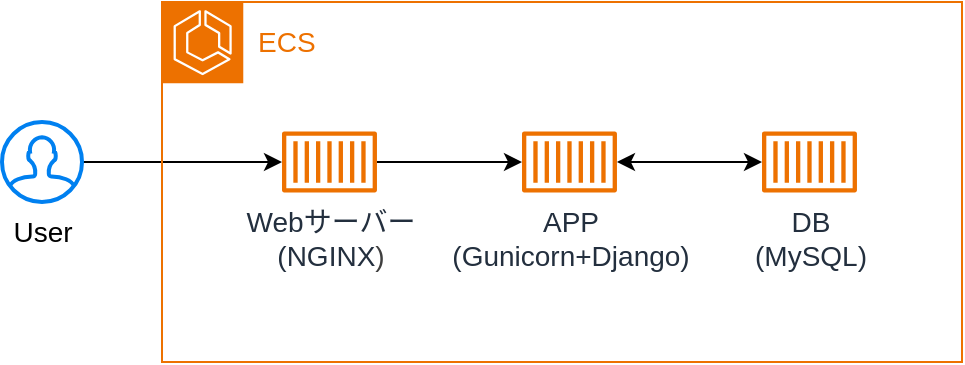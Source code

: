 <mxfile>
    <diagram id="D_q1WEqE76OH_DLFb3fy" name="Ver.ECS">
        <mxGraphModel dx="1132" dy="580" grid="1" gridSize="5" guides="1" tooltips="1" connect="1" arrows="1" fold="1" page="1" pageScale="1" pageWidth="827" pageHeight="1169" math="0" shadow="0">
            <root>
                <mxCell id="0"/>
                <mxCell id="1" parent="0"/>
                <mxCell id="15" value="" style="endArrow=classic;html=1;" parent="1" target="13" edge="1">
                    <mxGeometry width="50" height="50" relative="1" as="geometry">
                        <mxPoint x="80" y="120" as="sourcePoint"/>
                        <mxPoint x="175" y="120" as="targetPoint"/>
                    </mxGeometry>
                </mxCell>
                <mxCell id="6" value="User" style="html=1;verticalLabelPosition=bottom;align=center;labelBackgroundColor=none;verticalAlign=top;strokeWidth=2;strokeColor=#0080F0;shadow=0;dashed=0;shape=mxgraph.ios7.icons.user;fontSize=14;fillColor=none;" parent="1" vertex="1">
                    <mxGeometry x="40" y="100" width="40" height="40" as="geometry"/>
                </mxCell>
                <mxCell id="4" value="" style="whiteSpace=wrap;html=1;fillColor=none;strokeColor=#ED7100;" parent="1" vertex="1">
                    <mxGeometry x="120" y="40" width="400" height="180" as="geometry"/>
                </mxCell>
                <mxCell id="8" value="&lt;font style=&quot;color: rgb(237, 113, 0);&quot;&gt;ECS&lt;/font&gt;" style="sketch=0;points=[[0,0,0],[0.25,0,0],[0.5,0,0],[0.75,0,0],[1,0,0],[0,1,0],[0.25,1,0],[0.5,1,0],[0.75,1,0],[1,1,0],[0,0.25,0],[0,0.5,0],[0,0.75,0],[1,0.25,0],[1,0.5,0],[1,0.75,0]];outlineConnect=0;fontColor=#232F3E;fillColor=#ED7100;strokeColor=#ffffff;dashed=0;verticalLabelPosition=middle;verticalAlign=middle;align=left;html=1;fontSize=14;fontStyle=0;aspect=fixed;shape=mxgraph.aws4.resourceIcon;resIcon=mxgraph.aws4.ecs;labelPosition=right;spacing=7;" parent="1" vertex="1">
                    <mxGeometry x="120" y="40" width="40.635" height="40.635" as="geometry"/>
                </mxCell>
                <mxCell id="23" value="" style="edgeStyle=none;html=1;" parent="1" source="13" target="22" edge="1">
                    <mxGeometry relative="1" as="geometry"/>
                </mxCell>
                <mxCell id="13" value="Webサーバー&lt;div&gt;(NGINX&lt;span style=&quot;color: rgb(63, 63, 63); background-color: transparent;&quot;&gt;)&lt;/span&gt;&lt;/div&gt;" style="sketch=0;outlineConnect=0;fontColor=#232F3E;gradientColor=none;fillColor=#ED7100;strokeColor=none;dashed=0;verticalLabelPosition=bottom;verticalAlign=top;align=center;html=1;fontSize=14;fontStyle=0;aspect=fixed;pointerEvents=1;shape=mxgraph.aws4.container_1;" parent="1" vertex="1">
                    <mxGeometry x="180.004" y="104.67" width="47.478" height="30.663" as="geometry"/>
                </mxCell>
                <mxCell id="14" value="DB&lt;div&gt;(MySQL)&lt;/div&gt;" style="sketch=0;outlineConnect=0;fontColor=#232F3E;gradientColor=none;fillColor=#ED7100;strokeColor=none;dashed=0;verticalLabelPosition=bottom;verticalAlign=top;align=center;html=1;fontSize=14;fontStyle=0;aspect=fixed;pointerEvents=1;shape=mxgraph.aws4.container_1;" parent="1" vertex="1">
                    <mxGeometry x="420.003" y="104.67" width="47.478" height="30.663" as="geometry"/>
                </mxCell>
                <mxCell id="16" value="" style="endArrow=classic;html=1;startArrow=classic;startFill=1;" parent="1" source="22" target="14" edge="1">
                    <mxGeometry width="50" height="50" relative="1" as="geometry">
                        <mxPoint x="380" y="120" as="sourcePoint"/>
                        <mxPoint x="303.158" y="115.0" as="targetPoint"/>
                    </mxGeometry>
                </mxCell>
                <mxCell id="22" value="&lt;div&gt;&lt;span style=&quot;background-color: transparent;&quot;&gt;APP&lt;/span&gt;&lt;/div&gt;&lt;div&gt;&lt;span style=&quot;background-color: transparent;&quot;&gt;(&lt;/span&gt;&lt;span style=&quot;background-color: transparent;&quot;&gt;Gunicorn+Django)&lt;/span&gt;&lt;/div&gt;" style="sketch=0;outlineConnect=0;fontColor=#232F3E;gradientColor=none;fillColor=#ED7100;strokeColor=none;dashed=0;verticalLabelPosition=bottom;verticalAlign=top;align=center;html=1;fontSize=14;fontStyle=0;aspect=fixed;pointerEvents=1;shape=mxgraph.aws4.container_1;" parent="1" vertex="1">
                    <mxGeometry x="300.002" y="104.67" width="47.478" height="30.663" as="geometry"/>
                </mxCell>
            </root>
        </mxGraphModel>
    </diagram>
    <diagram name="Ver.EC2" id="7PUZ5RsUN7KdOdScxpeb">
        <mxGraphModel dx="647" dy="331" grid="1" gridSize="5" guides="1" tooltips="1" connect="1" arrows="1" fold="1" page="1" pageScale="1" pageWidth="827" pageHeight="1169" math="0" shadow="0">
            <root>
                <mxCell id="D7Sm8v9csZFZUAMlRTd1-0"/>
                <mxCell id="D7Sm8v9csZFZUAMlRTd1-1" parent="D7Sm8v9csZFZUAMlRTd1-0"/>
                <mxCell id="D7Sm8v9csZFZUAMlRTd1-2" value="" style="endArrow=classic;html=1;exitX=1.039;exitY=0.518;exitDx=0;exitDy=0;exitPerimeter=0;" edge="1" parent="D7Sm8v9csZFZUAMlRTd1-1" target="D7Sm8v9csZFZUAMlRTd1-7" source="D7Sm8v9csZFZUAMlRTd1-3">
                    <mxGeometry width="50" height="50" relative="1" as="geometry">
                        <mxPoint x="80" y="120" as="sourcePoint"/>
                        <mxPoint x="175" y="120" as="targetPoint"/>
                    </mxGeometry>
                </mxCell>
                <mxCell id="D7Sm8v9csZFZUAMlRTd1-3" value="User" style="html=1;verticalLabelPosition=bottom;align=center;labelBackgroundColor=none;verticalAlign=top;strokeWidth=2;strokeColor=#0080F0;shadow=0;dashed=0;shape=mxgraph.ios7.icons.user;fontSize=14;fillColor=none;" vertex="1" parent="D7Sm8v9csZFZUAMlRTd1-1">
                    <mxGeometry x="40" y="160.33" width="40" height="40" as="geometry"/>
                </mxCell>
                <mxCell id="D7Sm8v9csZFZUAMlRTd1-4" value="" style="whiteSpace=wrap;html=1;fillColor=none;strokeColor=#ED7100;" vertex="1" parent="D7Sm8v9csZFZUAMlRTd1-1">
                    <mxGeometry x="120" y="40" width="460" height="260" as="geometry"/>
                </mxCell>
                <mxCell id="D7Sm8v9csZFZUAMlRTd1-6" value="" style="edgeStyle=none;html=1;" edge="1" parent="D7Sm8v9csZFZUAMlRTd1-1" source="D7Sm8v9csZFZUAMlRTd1-7" target="D7Sm8v9csZFZUAMlRTd1-10">
                    <mxGeometry relative="1" as="geometry"/>
                </mxCell>
                <mxCell id="qnOXKI56aUizd4ITJm8K-2" value="" style="whiteSpace=wrap;html=1;fillColor=none;strokeColor=#04B8EB;" vertex="1" parent="D7Sm8v9csZFZUAMlRTd1-1">
                    <mxGeometry x="140" y="100" width="420" height="180" as="geometry"/>
                </mxCell>
                <mxCell id="D7Sm8v9csZFZUAMlRTd1-7" value="Webサーバー&lt;div&gt;(NGINX&lt;span style=&quot;color: rgb(63, 63, 63); background-color: transparent;&quot;&gt;)&lt;/span&gt;&lt;/div&gt;" style="sketch=0;outlineConnect=0;fontColor=#232F3E;gradientColor=none;fillColor=#04B8EB;strokeColor=none;dashed=0;verticalLabelPosition=bottom;verticalAlign=top;align=center;html=1;fontSize=14;fontStyle=0;aspect=fixed;pointerEvents=1;shape=mxgraph.aws4.container_1;" vertex="1" parent="D7Sm8v9csZFZUAMlRTd1-1">
                    <mxGeometry x="200.004" y="165.0" width="47.478" height="30.663" as="geometry"/>
                </mxCell>
                <mxCell id="D7Sm8v9csZFZUAMlRTd1-8" value="DB&lt;div&gt;(MySQL)&lt;/div&gt;" style="sketch=0;outlineConnect=0;fontColor=#232F3E;gradientColor=none;fillColor=#04B8EB;strokeColor=none;dashed=0;verticalLabelPosition=bottom;verticalAlign=top;align=center;html=1;fontSize=14;fontStyle=0;aspect=fixed;pointerEvents=1;shape=mxgraph.aws4.container_1;" vertex="1" parent="D7Sm8v9csZFZUAMlRTd1-1">
                    <mxGeometry x="440.003" y="165.0" width="47.478" height="30.663" as="geometry"/>
                </mxCell>
                <mxCell id="D7Sm8v9csZFZUAMlRTd1-9" value="" style="endArrow=classic;html=1;startArrow=classic;startFill=1;" edge="1" parent="D7Sm8v9csZFZUAMlRTd1-1" source="D7Sm8v9csZFZUAMlRTd1-10" target="D7Sm8v9csZFZUAMlRTd1-8">
                    <mxGeometry width="50" height="50" relative="1" as="geometry">
                        <mxPoint x="380" y="120" as="sourcePoint"/>
                        <mxPoint x="303.158" y="115.0" as="targetPoint"/>
                    </mxGeometry>
                </mxCell>
                <mxCell id="D7Sm8v9csZFZUAMlRTd1-10" value="&lt;div&gt;&lt;span style=&quot;background-color: transparent;&quot;&gt;APP&lt;/span&gt;&lt;/div&gt;&lt;div&gt;&lt;span style=&quot;background-color: transparent;&quot;&gt;(&lt;/span&gt;&lt;span style=&quot;background-color: transparent;&quot;&gt;Gunicorn+Django)&lt;/span&gt;&lt;/div&gt;" style="sketch=0;outlineConnect=0;fontColor=#232F3E;gradientColor=none;fillColor=#04B8EB;strokeColor=none;dashed=0;verticalLabelPosition=bottom;verticalAlign=top;align=center;html=1;fontSize=14;fontStyle=0;aspect=fixed;pointerEvents=1;shape=mxgraph.aws4.container_1;" vertex="1" parent="D7Sm8v9csZFZUAMlRTd1-1">
                    <mxGeometry x="320.002" y="165.0" width="47.478" height="30.663" as="geometry"/>
                </mxCell>
                <mxCell id="qnOXKI56aUizd4ITJm8K-0" value="EC2" style="sketch=0;points=[[0,0,0],[0.25,0,0],[0.5,0,0],[0.75,0,0],[1,0,0],[0,1,0],[0.25,1,0],[0.5,1,0],[0.75,1,0],[1,1,0],[0,0.25,0],[0,0.5,0],[0,0.75,0],[1,0.25,0],[1,0.5,0],[1,0.75,0]];outlineConnect=0;fontColor=#ED7100;fillColor=#ED7100;strokeColor=#ffffff;dashed=0;verticalLabelPosition=middle;verticalAlign=middle;align=left;html=1;fontSize=14;fontStyle=0;aspect=fixed;shape=mxgraph.aws4.resourceIcon;resIcon=mxgraph.aws4.ec2;labelPosition=right;spacing=7;" vertex="1" parent="D7Sm8v9csZFZUAMlRTd1-1">
                    <mxGeometry x="120" y="40" width="40" height="40" as="geometry"/>
                </mxCell>
                <mxCell id="qnOXKI56aUizd4ITJm8K-1" value="" style="image;sketch=0;aspect=fixed;html=1;points=[];align=center;fontSize=12;image=img/lib/mscae/Docker.svg;" vertex="1" parent="D7Sm8v9csZFZUAMlRTd1-1">
                    <mxGeometry x="145" y="105" width="42.68" height="35" as="geometry"/>
                </mxCell>
            </root>
        </mxGraphModel>
    </diagram>
</mxfile>